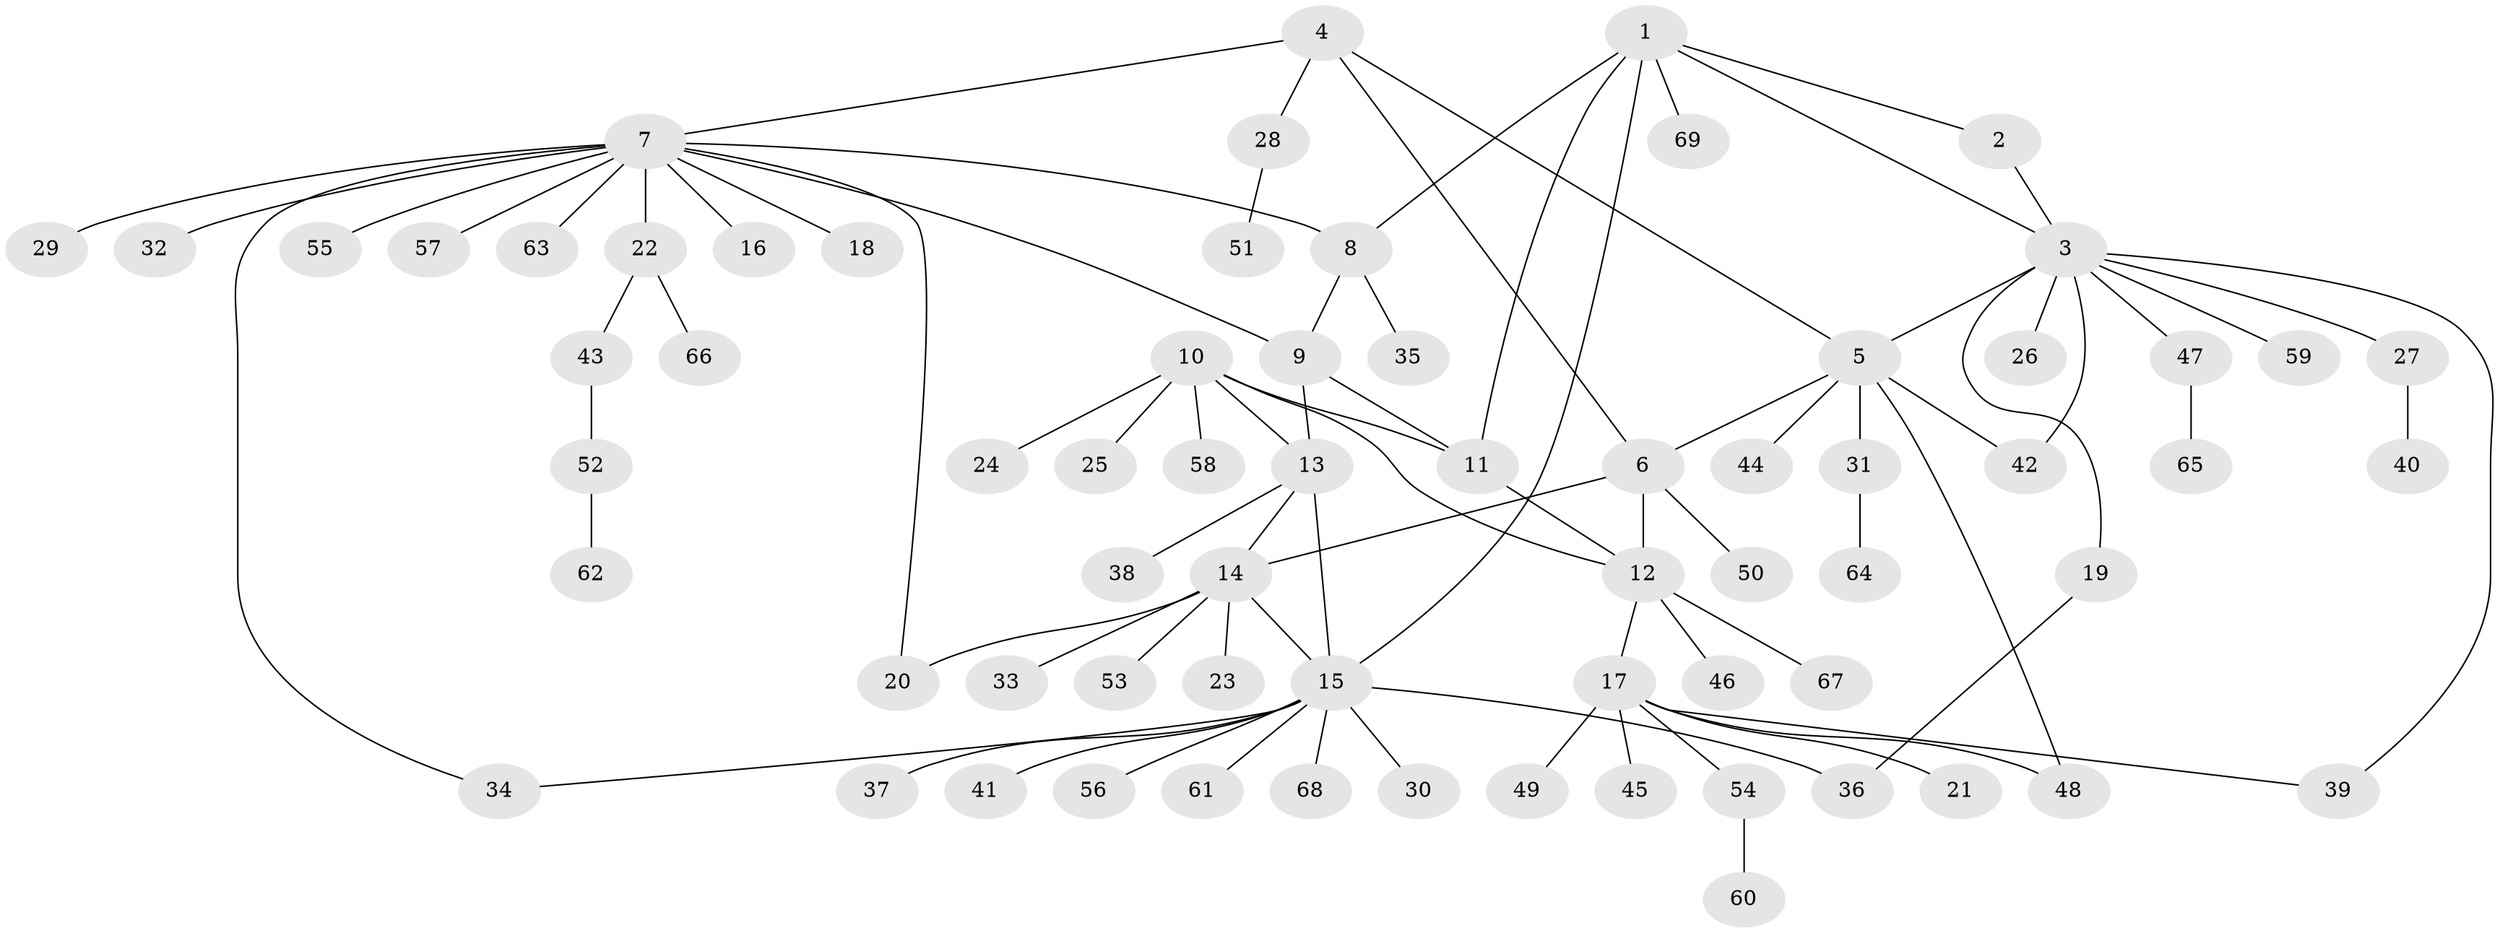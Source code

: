 // coarse degree distribution, {5: 0.0625, 8: 0.041666666666666664, 3: 0.041666666666666664, 12: 0.020833333333333332, 6: 0.0625, 4: 0.020833333333333332, 10: 0.020833333333333332, 1: 0.5625, 2: 0.16666666666666666}
// Generated by graph-tools (version 1.1) at 2025/42/03/06/25 10:42:10]
// undirected, 69 vertices, 85 edges
graph export_dot {
graph [start="1"]
  node [color=gray90,style=filled];
  1;
  2;
  3;
  4;
  5;
  6;
  7;
  8;
  9;
  10;
  11;
  12;
  13;
  14;
  15;
  16;
  17;
  18;
  19;
  20;
  21;
  22;
  23;
  24;
  25;
  26;
  27;
  28;
  29;
  30;
  31;
  32;
  33;
  34;
  35;
  36;
  37;
  38;
  39;
  40;
  41;
  42;
  43;
  44;
  45;
  46;
  47;
  48;
  49;
  50;
  51;
  52;
  53;
  54;
  55;
  56;
  57;
  58;
  59;
  60;
  61;
  62;
  63;
  64;
  65;
  66;
  67;
  68;
  69;
  1 -- 2;
  1 -- 3;
  1 -- 8;
  1 -- 11;
  1 -- 15;
  1 -- 69;
  2 -- 3;
  3 -- 5;
  3 -- 19;
  3 -- 26;
  3 -- 27;
  3 -- 39;
  3 -- 42;
  3 -- 47;
  3 -- 59;
  4 -- 5;
  4 -- 6;
  4 -- 7;
  4 -- 28;
  5 -- 6;
  5 -- 31;
  5 -- 42;
  5 -- 44;
  5 -- 48;
  6 -- 12;
  6 -- 14;
  6 -- 50;
  7 -- 8;
  7 -- 9;
  7 -- 16;
  7 -- 18;
  7 -- 20;
  7 -- 22;
  7 -- 29;
  7 -- 32;
  7 -- 34;
  7 -- 55;
  7 -- 57;
  7 -- 63;
  8 -- 9;
  8 -- 35;
  9 -- 11;
  9 -- 13;
  10 -- 11;
  10 -- 12;
  10 -- 13;
  10 -- 24;
  10 -- 25;
  10 -- 58;
  11 -- 12;
  12 -- 17;
  12 -- 46;
  12 -- 67;
  13 -- 14;
  13 -- 15;
  13 -- 38;
  14 -- 15;
  14 -- 20;
  14 -- 23;
  14 -- 33;
  14 -- 53;
  15 -- 30;
  15 -- 34;
  15 -- 36;
  15 -- 37;
  15 -- 41;
  15 -- 56;
  15 -- 61;
  15 -- 68;
  17 -- 21;
  17 -- 39;
  17 -- 45;
  17 -- 48;
  17 -- 49;
  17 -- 54;
  19 -- 36;
  22 -- 43;
  22 -- 66;
  27 -- 40;
  28 -- 51;
  31 -- 64;
  43 -- 52;
  47 -- 65;
  52 -- 62;
  54 -- 60;
}
